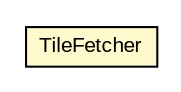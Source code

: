 #!/usr/local/bin/dot
#
# Class diagram 
# Generated by UMLGraph version R5_6-24-gf6e263 (http://www.umlgraph.org/)
#

digraph G {
	edge [fontname="arial",fontsize=10,labelfontname="arial",labelfontsize=10];
	node [fontname="arial",fontsize=10,shape=plaintext];
	nodesep=0.25;
	ranksep=0.5;
	// org.osmdroid.server.jdk.TileFetcher
	c269486 [label=<<table title="org.osmdroid.server.jdk.TileFetcher" border="0" cellborder="1" cellspacing="0" cellpadding="2" port="p" bgcolor="lemonChiffon" href="./TileFetcher.html">
		<tr><td><table border="0" cellspacing="0" cellpadding="1">
<tr><td align="center" balign="center"> TileFetcher </td></tr>
		</table></td></tr>
		</table>>, URL="./TileFetcher.html", fontname="arial", fontcolor="black", fontsize=10.0];
}

